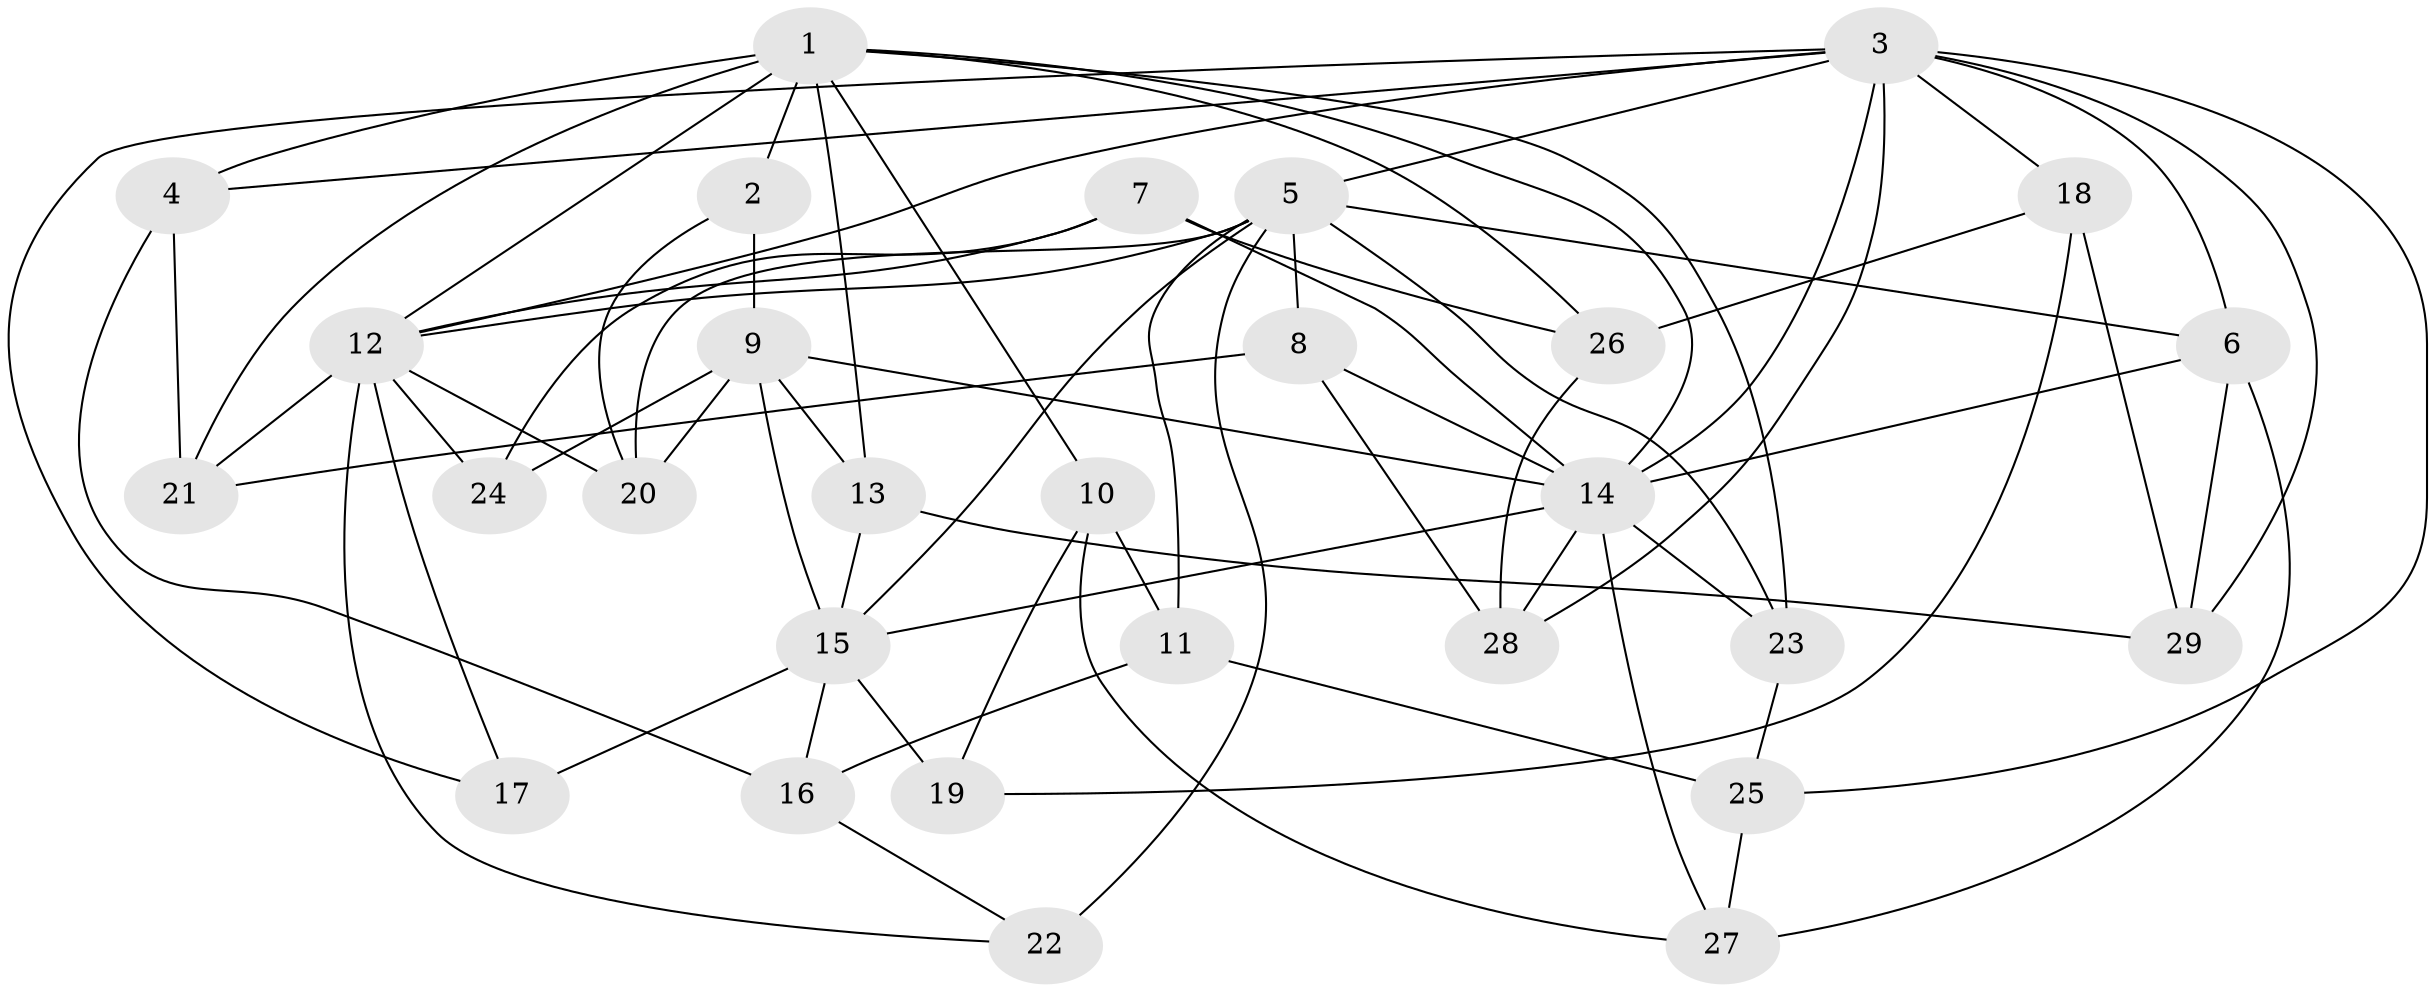 // original degree distribution, {4: 1.0}
// Generated by graph-tools (version 1.1) at 2025/37/03/09/25 02:37:58]
// undirected, 29 vertices, 72 edges
graph export_dot {
graph [start="1"]
  node [color=gray90,style=filled];
  1;
  2;
  3;
  4;
  5;
  6;
  7;
  8;
  9;
  10;
  11;
  12;
  13;
  14;
  15;
  16;
  17;
  18;
  19;
  20;
  21;
  22;
  23;
  24;
  25;
  26;
  27;
  28;
  29;
  1 -- 2 [weight=2.0];
  1 -- 4 [weight=2.0];
  1 -- 10 [weight=1.0];
  1 -- 12 [weight=1.0];
  1 -- 13 [weight=1.0];
  1 -- 14 [weight=2.0];
  1 -- 21 [weight=1.0];
  1 -- 23 [weight=1.0];
  1 -- 26 [weight=1.0];
  2 -- 9 [weight=1.0];
  2 -- 20 [weight=1.0];
  3 -- 4 [weight=2.0];
  3 -- 5 [weight=1.0];
  3 -- 6 [weight=2.0];
  3 -- 12 [weight=1.0];
  3 -- 14 [weight=1.0];
  3 -- 17 [weight=1.0];
  3 -- 18 [weight=1.0];
  3 -- 25 [weight=1.0];
  3 -- 28 [weight=1.0];
  3 -- 29 [weight=1.0];
  4 -- 16 [weight=1.0];
  4 -- 21 [weight=1.0];
  5 -- 6 [weight=1.0];
  5 -- 8 [weight=1.0];
  5 -- 11 [weight=1.0];
  5 -- 12 [weight=1.0];
  5 -- 15 [weight=1.0];
  5 -- 20 [weight=1.0];
  5 -- 22 [weight=2.0];
  5 -- 23 [weight=1.0];
  6 -- 14 [weight=1.0];
  6 -- 27 [weight=1.0];
  6 -- 29 [weight=1.0];
  7 -- 12 [weight=1.0];
  7 -- 14 [weight=1.0];
  7 -- 24 [weight=1.0];
  7 -- 26 [weight=1.0];
  8 -- 14 [weight=1.0];
  8 -- 21 [weight=1.0];
  8 -- 28 [weight=1.0];
  9 -- 13 [weight=1.0];
  9 -- 14 [weight=1.0];
  9 -- 15 [weight=3.0];
  9 -- 20 [weight=1.0];
  9 -- 24 [weight=1.0];
  10 -- 11 [weight=1.0];
  10 -- 19 [weight=1.0];
  10 -- 27 [weight=1.0];
  11 -- 16 [weight=1.0];
  11 -- 25 [weight=1.0];
  12 -- 17 [weight=1.0];
  12 -- 20 [weight=1.0];
  12 -- 21 [weight=1.0];
  12 -- 22 [weight=1.0];
  12 -- 24 [weight=2.0];
  13 -- 15 [weight=1.0];
  13 -- 29 [weight=1.0];
  14 -- 15 [weight=2.0];
  14 -- 23 [weight=1.0];
  14 -- 27 [weight=1.0];
  14 -- 28 [weight=1.0];
  15 -- 16 [weight=1.0];
  15 -- 17 [weight=2.0];
  15 -- 19 [weight=2.0];
  16 -- 22 [weight=1.0];
  18 -- 19 [weight=1.0];
  18 -- 26 [weight=1.0];
  18 -- 29 [weight=1.0];
  23 -- 25 [weight=1.0];
  25 -- 27 [weight=1.0];
  26 -- 28 [weight=1.0];
}
